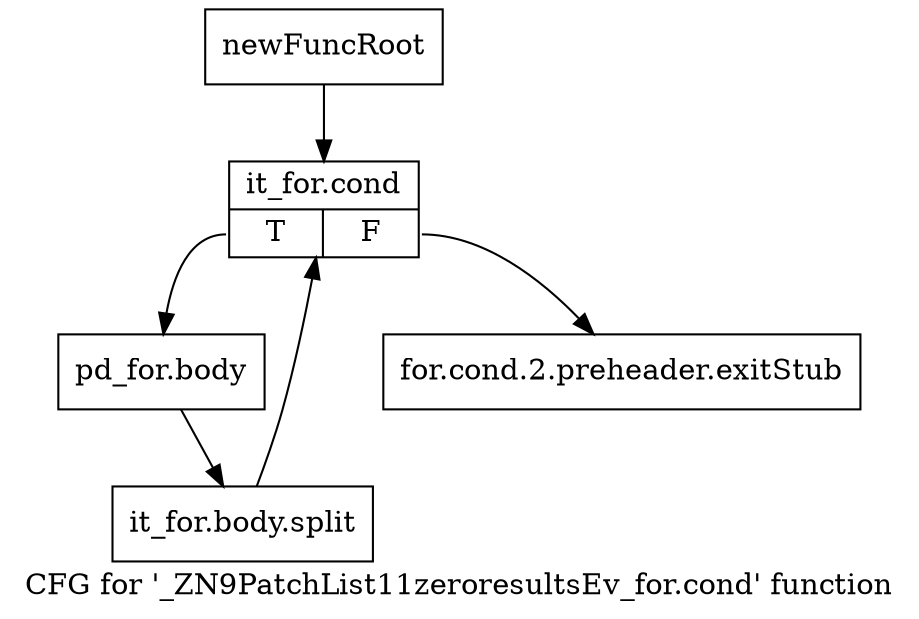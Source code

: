 digraph "CFG for '_ZN9PatchList11zeroresultsEv_for.cond' function" {
	label="CFG for '_ZN9PatchList11zeroresultsEv_for.cond' function";

	Node0x20c2950 [shape=record,label="{newFuncRoot}"];
	Node0x20c2950 -> Node0x20c29f0;
	Node0x20c29a0 [shape=record,label="{for.cond.2.preheader.exitStub}"];
	Node0x20c29f0 [shape=record,label="{it_for.cond|{<s0>T|<s1>F}}"];
	Node0x20c29f0:s0 -> Node0x20c2a40;
	Node0x20c29f0:s1 -> Node0x20c29a0;
	Node0x20c2a40 [shape=record,label="{pd_for.body}"];
	Node0x20c2a40 -> Node0x29355e0;
	Node0x29355e0 [shape=record,label="{it_for.body.split}"];
	Node0x29355e0 -> Node0x20c29f0;
}
